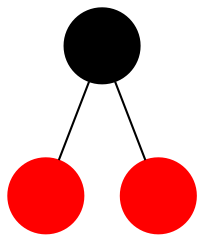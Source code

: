 # Raphael Reitzig, 2012.
# MIT license

# Use 'dot'
graph g1 {
  r [label="",shape=circle,style=filled,color=black];
  l11 [label="",shape=circle,style=filled,color=red];
  l12 [label="",shape=circle,style=filled,color=red];

  r -- l11;
  r -- l12;
}
